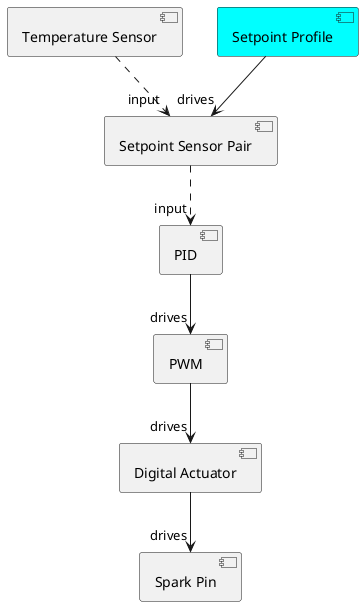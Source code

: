 @startuml Profile control chain
component Sensor as "Temperature Sensor"
component Profile as "Setpoint Profile" #Cyan
component SSP as "Setpoint Sensor Pair"
component PID
component PWM
component Digital as "Digital Actuator"
component Pin as "Spark Pin"

Sensor .down.> "input" SSP
Profile -down-> "drives" SSP
SSP .down.> "input" PID
PID -down-> "drives" PWM
PWM -down-> "drives" Digital
Digital -down-> "drives" Pin

@enduml